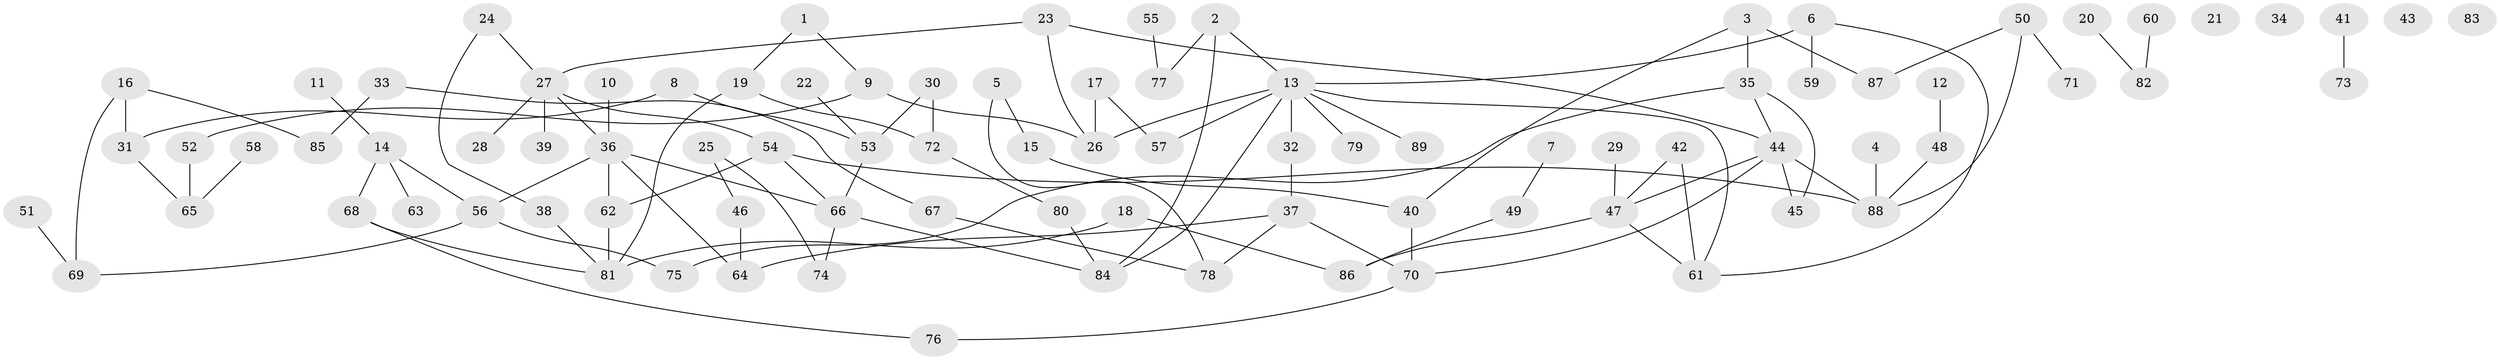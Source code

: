 // Generated by graph-tools (version 1.1) at 2025/33/03/09/25 02:33:48]
// undirected, 89 vertices, 109 edges
graph export_dot {
graph [start="1"]
  node [color=gray90,style=filled];
  1;
  2;
  3;
  4;
  5;
  6;
  7;
  8;
  9;
  10;
  11;
  12;
  13;
  14;
  15;
  16;
  17;
  18;
  19;
  20;
  21;
  22;
  23;
  24;
  25;
  26;
  27;
  28;
  29;
  30;
  31;
  32;
  33;
  34;
  35;
  36;
  37;
  38;
  39;
  40;
  41;
  42;
  43;
  44;
  45;
  46;
  47;
  48;
  49;
  50;
  51;
  52;
  53;
  54;
  55;
  56;
  57;
  58;
  59;
  60;
  61;
  62;
  63;
  64;
  65;
  66;
  67;
  68;
  69;
  70;
  71;
  72;
  73;
  74;
  75;
  76;
  77;
  78;
  79;
  80;
  81;
  82;
  83;
  84;
  85;
  86;
  87;
  88;
  89;
  1 -- 9;
  1 -- 19;
  2 -- 13;
  2 -- 77;
  2 -- 84;
  3 -- 35;
  3 -- 40;
  3 -- 87;
  4 -- 88;
  5 -- 15;
  5 -- 78;
  6 -- 13;
  6 -- 59;
  6 -- 61;
  7 -- 49;
  8 -- 31;
  8 -- 53;
  9 -- 26;
  9 -- 52;
  10 -- 36;
  11 -- 14;
  12 -- 48;
  13 -- 26;
  13 -- 32;
  13 -- 57;
  13 -- 61;
  13 -- 79;
  13 -- 84;
  13 -- 89;
  14 -- 56;
  14 -- 63;
  14 -- 68;
  15 -- 40;
  16 -- 31;
  16 -- 69;
  16 -- 85;
  17 -- 26;
  17 -- 57;
  18 -- 81;
  18 -- 86;
  19 -- 72;
  19 -- 81;
  20 -- 82;
  22 -- 53;
  23 -- 26;
  23 -- 27;
  23 -- 44;
  24 -- 27;
  24 -- 38;
  25 -- 46;
  25 -- 74;
  27 -- 28;
  27 -- 36;
  27 -- 39;
  27 -- 54;
  29 -- 47;
  30 -- 53;
  30 -- 72;
  31 -- 65;
  32 -- 37;
  33 -- 67;
  33 -- 85;
  35 -- 44;
  35 -- 45;
  35 -- 75;
  36 -- 56;
  36 -- 62;
  36 -- 64;
  36 -- 66;
  37 -- 64;
  37 -- 70;
  37 -- 78;
  38 -- 81;
  40 -- 70;
  41 -- 73;
  42 -- 47;
  42 -- 61;
  44 -- 45;
  44 -- 47;
  44 -- 70;
  44 -- 88;
  46 -- 64;
  47 -- 61;
  47 -- 86;
  48 -- 88;
  49 -- 86;
  50 -- 71;
  50 -- 87;
  50 -- 88;
  51 -- 69;
  52 -- 65;
  53 -- 66;
  54 -- 62;
  54 -- 66;
  54 -- 88;
  55 -- 77;
  56 -- 69;
  56 -- 75;
  58 -- 65;
  60 -- 82;
  62 -- 81;
  66 -- 74;
  66 -- 84;
  67 -- 78;
  68 -- 76;
  68 -- 81;
  70 -- 76;
  72 -- 80;
  80 -- 84;
}
